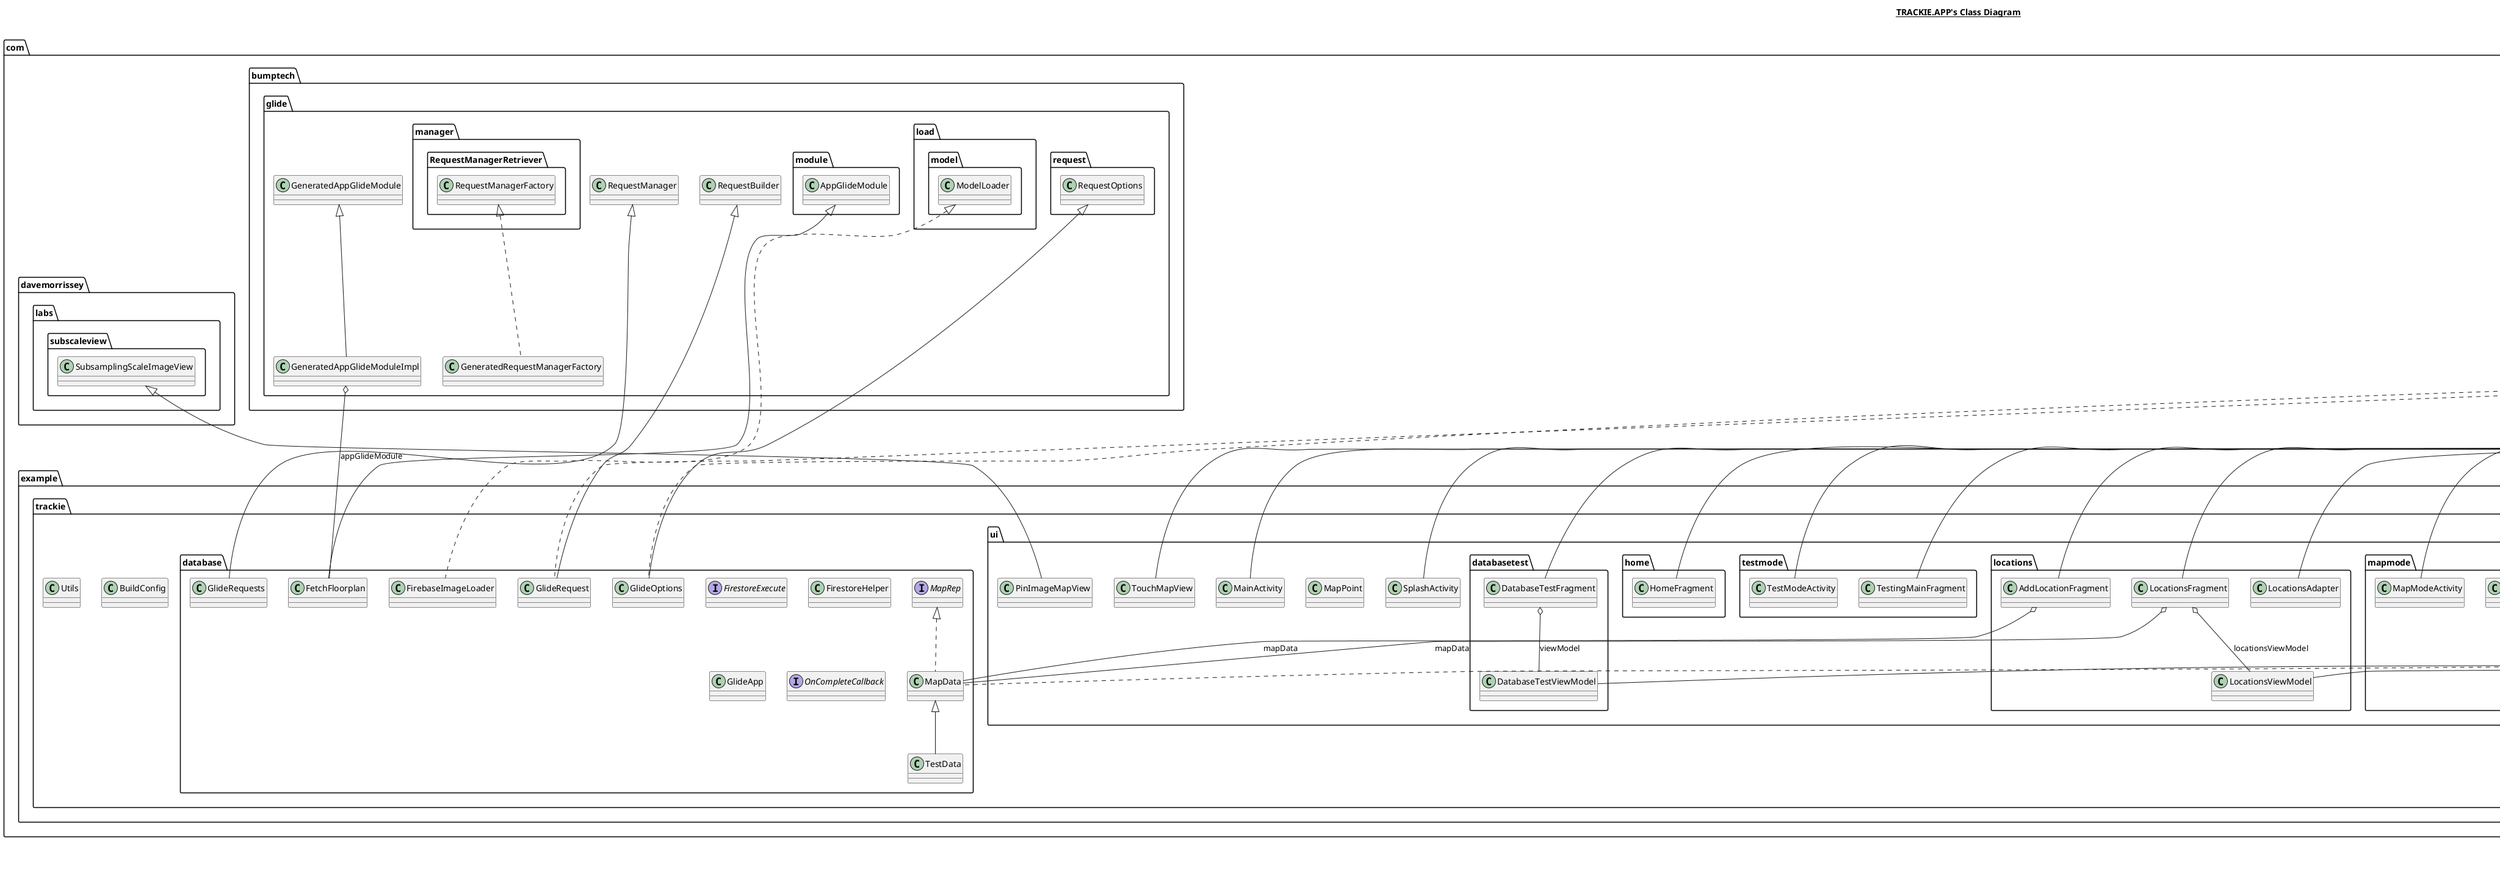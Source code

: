 @startuml

title __TRACKIE.APP's Class Diagram__\n

  namespace com.bumptech.glide {
    class com.bumptech.glide.GeneratedAppGlideModuleImpl {
    }
  }
  

  namespace com.bumptech.glide {
    class com.bumptech.glide.GeneratedRequestManagerFactory {
    }
  }
  

  namespace com.example.trackie {
    class com.example.trackie.BuildConfig {
    }
  }
  

  namespace com.example.trackie {
    class com.example.trackie.Utils {
    }
  }
  

  namespace com.example.trackie {
    namespace database {
      class com.example.trackie.database.FetchFloorplan {
      }
    }
  }
  

  namespace com.example.trackie {
    namespace database {
      class com.example.trackie.database.FirebaseImageLoader {
      }
    }
  }
  

  namespace com.example.trackie {
    namespace database {
      interface com.example.trackie.database.FirestoreExecute {
      }
    }
  }
  

  namespace com.example.trackie {
    namespace database {
      class com.example.trackie.database.FirestoreHelper {
      }
    }
  }
  

  namespace com.example.trackie {
    namespace database {
      class com.example.trackie.database.GlideApp {
      }
    }
  }
  

  namespace com.example.trackie {
    namespace database {
      class com.example.trackie.database.GlideOptions {
      }
    }
  }
  

  namespace com.example.trackie {
    namespace database {
      class com.example.trackie.database.GlideRequest {
      }
    }
  }
  

  namespace com.example.trackie {
    namespace database {
      class com.example.trackie.database.GlideRequests {
      }
    }
  }
  

  namespace com.example.trackie {
    namespace database {
      class com.example.trackie.database.MapData {
      }
    }
  }
  

  namespace com.example.trackie {
    namespace database {
      interface com.example.trackie.database.MapRep {
      }
    }
  }
  

  namespace com.example.trackie {
    namespace database {
      interface com.example.trackie.database.OnCompleteCallback {
      }
    }
  }
  

  namespace com.example.trackie {
    namespace database {
      class com.example.trackie.database.TestData {
      }
    }
  }
  

  namespace com.example.trackie {
    namespace ui {
      class com.example.trackie.ui.MainActivity {
      }
    }
  }
  

  namespace com.example.trackie {
    namespace ui {
      class com.example.trackie.ui.MapPoint {
      }
    }
  }
  

  namespace com.example.trackie {
    namespace ui {
      class com.example.trackie.ui.PinImageMapView {
      }
    }
  }
  

  namespace com.example.trackie {
    namespace ui {
      class com.example.trackie.ui.SplashActivity {
      }
    }
  }
  

  namespace com.example.trackie {
    namespace ui {
      class com.example.trackie.ui.TouchMapView {
      }
    }
  }
  

  namespace com.example.trackie {
    namespace ui {
      namespace databasetest {
        class com.example.trackie.ui.databasetest.DatabaseTestFragment {
        }
      }
    }
  }
  

  namespace com.example.trackie {
    namespace ui {
      namespace databasetest {
        class com.example.trackie.ui.databasetest.DatabaseTestViewModel {
        }
      }
    }
  }
  

  namespace com.example.trackie {
    namespace ui {
      namespace home {
        class com.example.trackie.ui.home.HomeFragment {
        }
      }
    }
  }
  

  namespace com.example.trackie {
    namespace ui {
      namespace locations {
        class com.example.trackie.ui.locations.AddLocationFragment {
        }
      }
    }
  }
  

  namespace com.example.trackie {
    namespace ui {
      namespace locations {
        class com.example.trackie.ui.locations.LocationsAdapter {
        }
      }
    }
  }
  

  namespace com.example.trackie {
    namespace ui {
      namespace locations {
        class com.example.trackie.ui.locations.LocationsFragment {
        }
      }
    }
  }
  

  namespace com.example.trackie {
    namespace ui {
      namespace locations {
        class com.example.trackie.ui.locations.LocationsViewModel {
        }
      }
    }
  }
  

  namespace com.example.trackie {
    namespace ui {
      namespace mapmode {
        class com.example.trackie.ui.mapmode.MapModeActivity {
        }
      }
    }
  }
  

  namespace com.example.trackie {
    namespace ui {
      namespace mapmode {
        class com.example.trackie.ui.mapmode.MappingCompleteFragment {
        }
      }
    }
  }
  

  namespace com.example.trackie {
    namespace ui {
      namespace mapmode {
        class com.example.trackie.ui.mapmode.MappingMainFragment {
        }
      }
    }
  }
  

  namespace com.example.trackie {
    namespace ui {
      namespace mapmode {
        class com.example.trackie.ui.mapmode.RSSIAdapter {
        }
      }
    }
  }
  

  namespace com.example.trackie {
    namespace ui {
      namespace mapmode {
        class com.example.trackie.ui.mapmode.RSSITestFragment {
        }
      }
    }
  }
  

  namespace com.example.trackie {
    namespace ui {
      namespace settings {
        class com.example.trackie.ui.settings.SettingsFragment {
        }
      }
    }
  }
  

  namespace com.example.trackie {
    namespace ui {
      namespace settings {
        class com.example.trackie.ui.settings.SettingsViewModel {
        }
      }
    }
  }
  

  namespace com.example.trackie {
    namespace ui {
      namespace testmode {
        class com.example.trackie.ui.testmode.TestModeActivity {
        }
      }
    }
  }
  

  namespace com.example.trackie {
    namespace ui {
      namespace testmode {
        class com.example.trackie.ui.testmode.TestingMainFragment {
        }
      }
    }
  }
  

  com.bumptech.glide.GeneratedAppGlideModuleImpl -up-|> com.bumptech.glide.GeneratedAppGlideModule
  com.bumptech.glide.GeneratedAppGlideModuleImpl o-- com.example.trackie.database.FetchFloorplan : appGlideModule
  com.bumptech.glide.GeneratedRequestManagerFactory .up.|> com.bumptech.glide.manager.RequestManagerRetriever.RequestManagerFactory
  com.example.trackie.database.FetchFloorplan -up-|> com.bumptech.glide.module.AppGlideModule
  com.example.trackie.database.FirebaseImageLoader .up.|> com.bumptech.glide.load.model.ModelLoader
  com.example.trackie.database.GlideOptions .up.|> java.lang.Cloneable
  com.example.trackie.database.GlideOptions -up-|> com.bumptech.glide.request.RequestOptions
  com.example.trackie.database.GlideRequest .up.|> java.lang.Cloneable
  com.example.trackie.database.GlideRequest -up-|> com.bumptech.glide.RequestBuilder
  com.example.trackie.database.GlideRequests -up-|> com.bumptech.glide.RequestManager
  com.example.trackie.database.MapData .up.|> android.os.Parcelable
  com.example.trackie.database.MapData .up.|> com.example.trackie.database.MapRep
  com.example.trackie.database.TestData -up-|> com.example.trackie.database.MapData
  com.example.trackie.ui.MainActivity -up-|> androidx.appcompat.app.AppCompatActivity
  com.example.trackie.ui.PinImageMapView -up-|> com.davemorrissey.labs.subscaleview.SubsamplingScaleImageView
  com.example.trackie.ui.SplashActivity -up-|> androidx.appcompat.app.AppCompatActivity
  com.example.trackie.ui.TouchMapView -up-|> java.util.Observable
  com.example.trackie.ui.databasetest.DatabaseTestFragment -up-|> androidx.fragment.app.Fragment
  com.example.trackie.ui.databasetest.DatabaseTestFragment o-- com.example.trackie.ui.databasetest.DatabaseTestViewModel : viewModel
  com.example.trackie.ui.databasetest.DatabaseTestViewModel -up-|> androidx.lifecycle.ViewModel
  com.example.trackie.ui.home.HomeFragment -up-|> androidx.fragment.app.Fragment
  com.example.trackie.ui.locations.AddLocationFragment -up-|> androidx.fragment.app.Fragment
  com.example.trackie.ui.locations.AddLocationFragment o-- com.example.trackie.database.MapData : mapData
  com.example.trackie.ui.locations.LocationsAdapter -up-|> androidx.recyclerview.widget.RecyclerView.Adapter
  com.example.trackie.ui.locations.LocationsFragment -up-|> androidx.fragment.app.Fragment
  com.example.trackie.ui.locations.LocationsFragment o-- com.example.trackie.ui.locations.LocationsViewModel : locationsViewModel
  com.example.trackie.ui.locations.LocationsFragment o-- com.example.trackie.database.MapData : mapData
  com.example.trackie.ui.locations.LocationsViewModel -up-|> androidx.lifecycle.ViewModel
  com.example.trackie.ui.mapmode.MapModeActivity -up-|> androidx.appcompat.app.AppCompatActivity
  com.example.trackie.ui.mapmode.MappingCompleteFragment -up-|> androidx.fragment.app.Fragment
  com.example.trackie.ui.mapmode.MappingMainFragment .up.|> java.util.Observer
  com.example.trackie.ui.mapmode.MappingMainFragment -up-|> androidx.fragment.app.Fragment
  com.example.trackie.ui.mapmode.RSSIAdapter -up-|> android.widget.ArrayAdapter
  com.example.trackie.ui.mapmode.RSSITestFragment -up-|> androidx.fragment.app.Fragment
  com.example.trackie.ui.mapmode.RSSITestFragment o-- com.example.trackie.ui.mapmode.RSSIAdapter : adapter
  com.example.trackie.ui.settings.SettingsFragment -up-|> androidx.fragment.app.Fragment
  com.example.trackie.ui.settings.SettingsFragment o-- com.example.trackie.ui.settings.SettingsViewModel : settingsViewModel
  com.example.trackie.ui.settings.SettingsViewModel -up-|> androidx.lifecycle.ViewModel
  com.example.trackie.ui.testmode.TestModeActivity -up-|> androidx.appcompat.app.AppCompatActivity
  com.example.trackie.ui.testmode.TestingMainFragment -up-|> androidx.fragment.app.Fragment


right footer


PlantUML diagram generated by SketchIt! (https://bitbucket.org/pmesmeur/sketch.it)
For more information about this tool, please contact philippe.mesmeur@gmail.com
endfooter

@enduml

